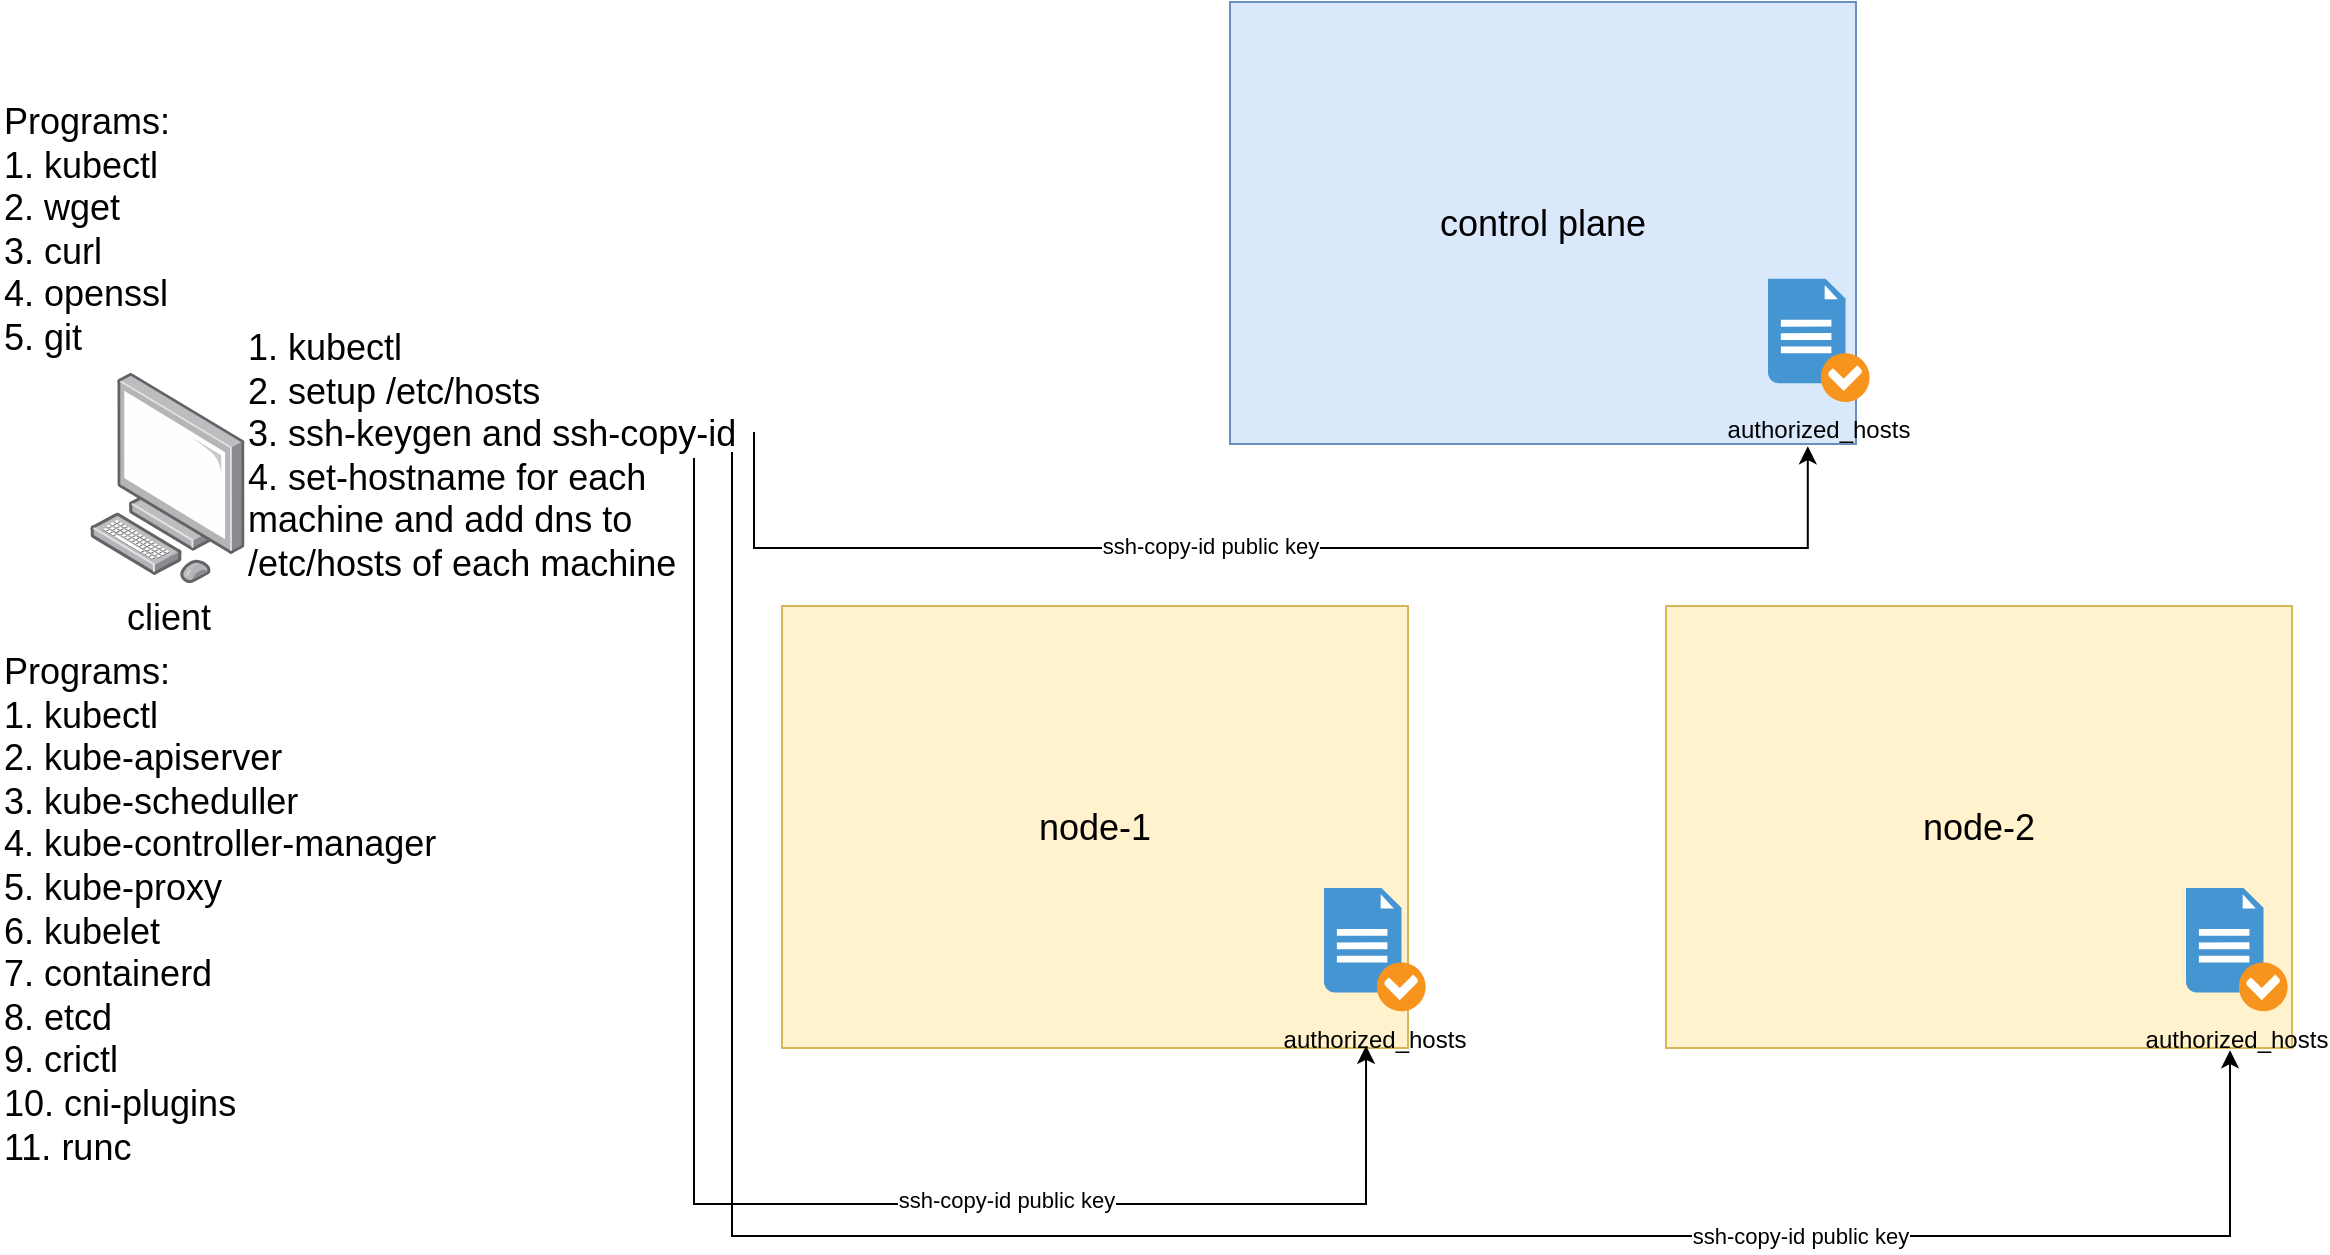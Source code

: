 <mxfile version="24.7.7">
  <diagram name="Page-1" id="rB7B3hEFGEXQuDjA_MlF">
    <mxGraphModel dx="1594" dy="731" grid="0" gridSize="10" guides="1" tooltips="1" connect="1" arrows="1" fold="1" page="0" pageScale="1" pageWidth="850" pageHeight="1100" math="0" shadow="0">
      <root>
        <mxCell id="0" />
        <mxCell id="1" parent="0" />
        <mxCell id="hgjOSzsFx60487FXQjRU-1" value="&lt;font style=&quot;font-size: 18px;&quot;&gt;control plane&lt;/font&gt;" style="rounded=0;whiteSpace=wrap;html=1;fillColor=#dae8fc;strokeColor=#6c8ebf;" vertex="1" parent="1">
          <mxGeometry x="462" y="16" width="313" height="221" as="geometry" />
        </mxCell>
        <mxCell id="hgjOSzsFx60487FXQjRU-3" value="&lt;span style=&quot;font-size: 18px;&quot;&gt;node-1&lt;/span&gt;" style="rounded=0;whiteSpace=wrap;html=1;fillColor=#fff2cc;strokeColor=#d6b656;" vertex="1" parent="1">
          <mxGeometry x="238" y="318" width="313" height="221" as="geometry" />
        </mxCell>
        <mxCell id="hgjOSzsFx60487FXQjRU-4" value="&lt;span style=&quot;font-size: 18px;&quot;&gt;node-2&lt;/span&gt;" style="rounded=0;whiteSpace=wrap;html=1;fillColor=#fff2cc;strokeColor=#d6b656;" vertex="1" parent="1">
          <mxGeometry x="680" y="318" width="313" height="221" as="geometry" />
        </mxCell>
        <mxCell id="hgjOSzsFx60487FXQjRU-7" value="&lt;font style=&quot;font-size: 18px;&quot;&gt;client&lt;/font&gt;" style="image;points=[];aspect=fixed;html=1;align=center;shadow=0;dashed=0;image=img/lib/allied_telesis/computer_and_terminals/Personal_Computer.svg;" vertex="1" parent="1">
          <mxGeometry x="-108" y="201.5" width="77.48" height="105" as="geometry" />
        </mxCell>
        <mxCell id="hgjOSzsFx60487FXQjRU-9" value="Programs:&lt;div&gt;1. kubectl&lt;/div&gt;&lt;div&gt;2. kube-apiserver&lt;/div&gt;&lt;div&gt;3. kube-scheduller&lt;/div&gt;&lt;div&gt;4. kube-controller-manager&lt;/div&gt;&lt;div&gt;5. kube-proxy&lt;/div&gt;&lt;div&gt;6. kubelet&lt;/div&gt;&lt;div&gt;7. containerd&lt;/div&gt;&lt;div&gt;8. etcd&lt;/div&gt;&lt;div&gt;9. crictl&lt;/div&gt;&lt;div&gt;10. cni-plugins&lt;/div&gt;&lt;div&gt;11. runc&lt;/div&gt;&lt;div&gt;&lt;br&gt;&lt;/div&gt;" style="text;html=1;align=left;verticalAlign=top;whiteSpace=wrap;rounded=0;strokeWidth=1;fontSize=18;" vertex="1" parent="1">
          <mxGeometry x="-153" y="334" width="306" height="285" as="geometry" />
        </mxCell>
        <mxCell id="hgjOSzsFx60487FXQjRU-11" value="Programs:&lt;div&gt;1. kubectl&lt;/div&gt;&lt;div&gt;2. wget&lt;/div&gt;&lt;div&gt;3. curl&lt;/div&gt;&lt;div&gt;4. openssl&lt;/div&gt;&lt;div&gt;5. git&lt;/div&gt;" style="text;html=1;align=left;verticalAlign=top;whiteSpace=wrap;rounded=0;strokeWidth=1;fontSize=18;" vertex="1" parent="1">
          <mxGeometry x="-153" y="59" width="110" height="157" as="geometry" />
        </mxCell>
        <mxCell id="hgjOSzsFx60487FXQjRU-12" value="&lt;div style=&quot;forced-color-adjust: none; color: rgb(0, 0, 0); font-family: Helvetica; font-size: 18px; font-style: normal; font-variant-ligatures: normal; font-variant-caps: normal; font-weight: 400; letter-spacing: normal; orphans: 2; text-align: left; text-indent: 0px; text-transform: none; widows: 2; word-spacing: 0px; -webkit-text-stroke-width: 0px; white-space: normal; background-color: rgb(255, 255, 255); text-decoration-thickness: initial; text-decoration-style: initial; text-decoration-color: initial;&quot;&gt;1. kubectl&lt;/div&gt;&lt;div style=&quot;forced-color-adjust: none; color: rgb(0, 0, 0); font-family: Helvetica; font-size: 18px; font-style: normal; font-variant-ligatures: normal; font-variant-caps: normal; font-weight: 400; letter-spacing: normal; orphans: 2; text-align: left; text-indent: 0px; text-transform: none; widows: 2; word-spacing: 0px; -webkit-text-stroke-width: 0px; white-space: normal; background-color: rgb(255, 255, 255); text-decoration-thickness: initial; text-decoration-style: initial; text-decoration-color: initial;&quot;&gt;2. setup /etc/hosts&lt;/div&gt;&lt;div style=&quot;forced-color-adjust: none; color: rgb(0, 0, 0); font-family: Helvetica; font-size: 18px; font-style: normal; font-variant-ligatures: normal; font-variant-caps: normal; font-weight: 400; letter-spacing: normal; orphans: 2; text-align: left; text-indent: 0px; text-transform: none; widows: 2; word-spacing: 0px; -webkit-text-stroke-width: 0px; white-space: normal; background-color: rgb(255, 255, 255); text-decoration-thickness: initial; text-decoration-style: initial; text-decoration-color: initial;&quot;&gt;3. ssh-keygen and ssh-copy-id&lt;/div&gt;&lt;div style=&quot;forced-color-adjust: none; color: rgb(0, 0, 0); font-family: Helvetica; font-size: 18px; font-style: normal; font-variant-ligatures: normal; font-variant-caps: normal; font-weight: 400; letter-spacing: normal; orphans: 2; text-align: left; text-indent: 0px; text-transform: none; widows: 2; word-spacing: 0px; -webkit-text-stroke-width: 0px; white-space: normal; background-color: rgb(255, 255, 255); text-decoration-thickness: initial; text-decoration-style: initial; text-decoration-color: initial;&quot;&gt;4. set-hostname for each machine and add dns to /etc/hosts of each machine&lt;/div&gt;" style="text;whiteSpace=wrap;html=1;" vertex="1" parent="1">
          <mxGeometry x="-30.52" y="172" width="264" height="160" as="geometry" />
        </mxCell>
        <mxCell id="hgjOSzsFx60487FXQjRU-13" value="" style="endArrow=classic;html=1;rounded=0;entryX=0.923;entryY=1.005;entryDx=0;entryDy=0;entryPerimeter=0;edgeStyle=orthogonalEdgeStyle;" edge="1" parent="1" target="hgjOSzsFx60487FXQjRU-1">
          <mxGeometry width="50" height="50" relative="1" as="geometry">
            <mxPoint x="224" y="231" as="sourcePoint" />
            <mxPoint x="274" y="181" as="targetPoint" />
            <Array as="points">
              <mxPoint x="224" y="289" />
              <mxPoint x="751" y="289" />
            </Array>
          </mxGeometry>
        </mxCell>
        <mxCell id="hgjOSzsFx60487FXQjRU-17" value="ssh-copy-id public key" style="edgeLabel;html=1;align=center;verticalAlign=middle;resizable=0;points=[];" vertex="1" connectable="0" parent="hgjOSzsFx60487FXQjRU-13">
          <mxGeometry x="-0.1" y="1" relative="1" as="geometry">
            <mxPoint as="offset" />
          </mxGeometry>
        </mxCell>
        <mxCell id="hgjOSzsFx60487FXQjRU-14" value="" style="endArrow=classic;html=1;rounded=0;entryX=0.901;entryY=1.005;entryDx=0;entryDy=0;entryPerimeter=0;edgeStyle=orthogonalEdgeStyle;" edge="1" parent="1" target="hgjOSzsFx60487FXQjRU-4">
          <mxGeometry width="50" height="50" relative="1" as="geometry">
            <mxPoint x="213" y="241" as="sourcePoint" />
            <mxPoint x="235.154" y="318" as="targetPoint" />
            <Array as="points">
              <mxPoint x="213" y="633" />
              <mxPoint x="962" y="633" />
            </Array>
          </mxGeometry>
        </mxCell>
        <mxCell id="hgjOSzsFx60487FXQjRU-19" value="ssh-copy-id public key" style="edgeLabel;html=1;align=center;verticalAlign=middle;resizable=0;points=[];" vertex="1" connectable="0" parent="hgjOSzsFx60487FXQjRU-14">
          <mxGeometry x="0.501" relative="1" as="geometry">
            <mxPoint as="offset" />
          </mxGeometry>
        </mxCell>
        <mxCell id="hgjOSzsFx60487FXQjRU-16" value="" style="endArrow=classic;html=1;rounded=0;entryX=0.933;entryY=0.995;entryDx=0;entryDy=0;entryPerimeter=0;edgeStyle=orthogonalEdgeStyle;" edge="1" parent="1" target="hgjOSzsFx60487FXQjRU-3">
          <mxGeometry width="50" height="50" relative="1" as="geometry">
            <mxPoint x="194" y="244" as="sourcePoint" />
            <mxPoint x="338" y="324" as="targetPoint" />
            <Array as="points">
              <mxPoint x="194" y="617" />
              <mxPoint x="530" y="617" />
            </Array>
          </mxGeometry>
        </mxCell>
        <mxCell id="hgjOSzsFx60487FXQjRU-18" value="ssh-copy-id public key" style="edgeLabel;html=1;align=center;verticalAlign=middle;resizable=0;points=[];" vertex="1" connectable="0" parent="hgjOSzsFx60487FXQjRU-16">
          <mxGeometry x="0.343" y="2" relative="1" as="geometry">
            <mxPoint as="offset" />
          </mxGeometry>
        </mxCell>
        <mxCell id="hgjOSzsFx60487FXQjRU-20" value="authorized_hosts" style="shadow=0;dashed=0;html=1;strokeColor=none;fillColor=#4495D1;labelPosition=center;verticalLabelPosition=bottom;verticalAlign=top;align=center;outlineConnect=0;shape=mxgraph.veeam.checked_doc;" vertex="1" parent="1">
          <mxGeometry x="509" y="459" width="50.8" height="61.6" as="geometry" />
        </mxCell>
        <mxCell id="hgjOSzsFx60487FXQjRU-21" value="authorized_hosts" style="shadow=0;dashed=0;html=1;strokeColor=none;fillColor=#4495D1;labelPosition=center;verticalLabelPosition=bottom;verticalAlign=top;align=center;outlineConnect=0;shape=mxgraph.veeam.checked_doc;" vertex="1" parent="1">
          <mxGeometry x="940" y="459" width="50.8" height="61.6" as="geometry" />
        </mxCell>
        <mxCell id="hgjOSzsFx60487FXQjRU-22" value="authorized_hosts" style="shadow=0;dashed=0;html=1;strokeColor=none;fillColor=#4495D1;labelPosition=center;verticalLabelPosition=bottom;verticalAlign=top;align=center;outlineConnect=0;shape=mxgraph.veeam.checked_doc;" vertex="1" parent="1">
          <mxGeometry x="731" y="154.4" width="50.8" height="61.6" as="geometry" />
        </mxCell>
      </root>
    </mxGraphModel>
  </diagram>
</mxfile>
